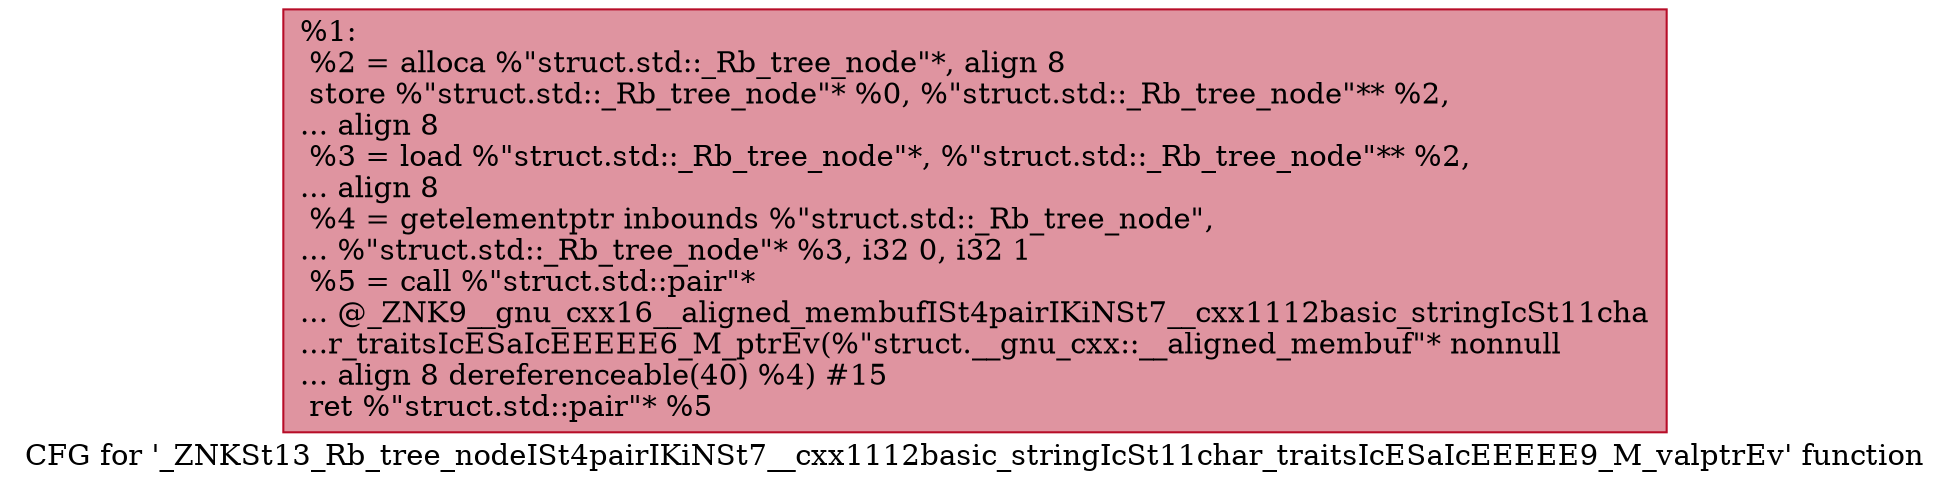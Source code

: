 digraph "CFG for '_ZNKSt13_Rb_tree_nodeISt4pairIKiNSt7__cxx1112basic_stringIcSt11char_traitsIcESaIcEEEEE9_M_valptrEv' function" {
	label="CFG for '_ZNKSt13_Rb_tree_nodeISt4pairIKiNSt7__cxx1112basic_stringIcSt11char_traitsIcESaIcEEEEE9_M_valptrEv' function";

	Node0x561d2df56490 [shape=record,color="#b70d28ff", style=filled, fillcolor="#b70d2870",label="{%1:\l  %2 = alloca %\"struct.std::_Rb_tree_node\"*, align 8\l  store %\"struct.std::_Rb_tree_node\"* %0, %\"struct.std::_Rb_tree_node\"** %2,\l... align 8\l  %3 = load %\"struct.std::_Rb_tree_node\"*, %\"struct.std::_Rb_tree_node\"** %2,\l... align 8\l  %4 = getelementptr inbounds %\"struct.std::_Rb_tree_node\",\l... %\"struct.std::_Rb_tree_node\"* %3, i32 0, i32 1\l  %5 = call %\"struct.std::pair\"*\l... @_ZNK9__gnu_cxx16__aligned_membufISt4pairIKiNSt7__cxx1112basic_stringIcSt11cha\l...r_traitsIcESaIcEEEEE6_M_ptrEv(%\"struct.__gnu_cxx::__aligned_membuf\"* nonnull\l... align 8 dereferenceable(40) %4) #15\l  ret %\"struct.std::pair\"* %5\l}"];
}
